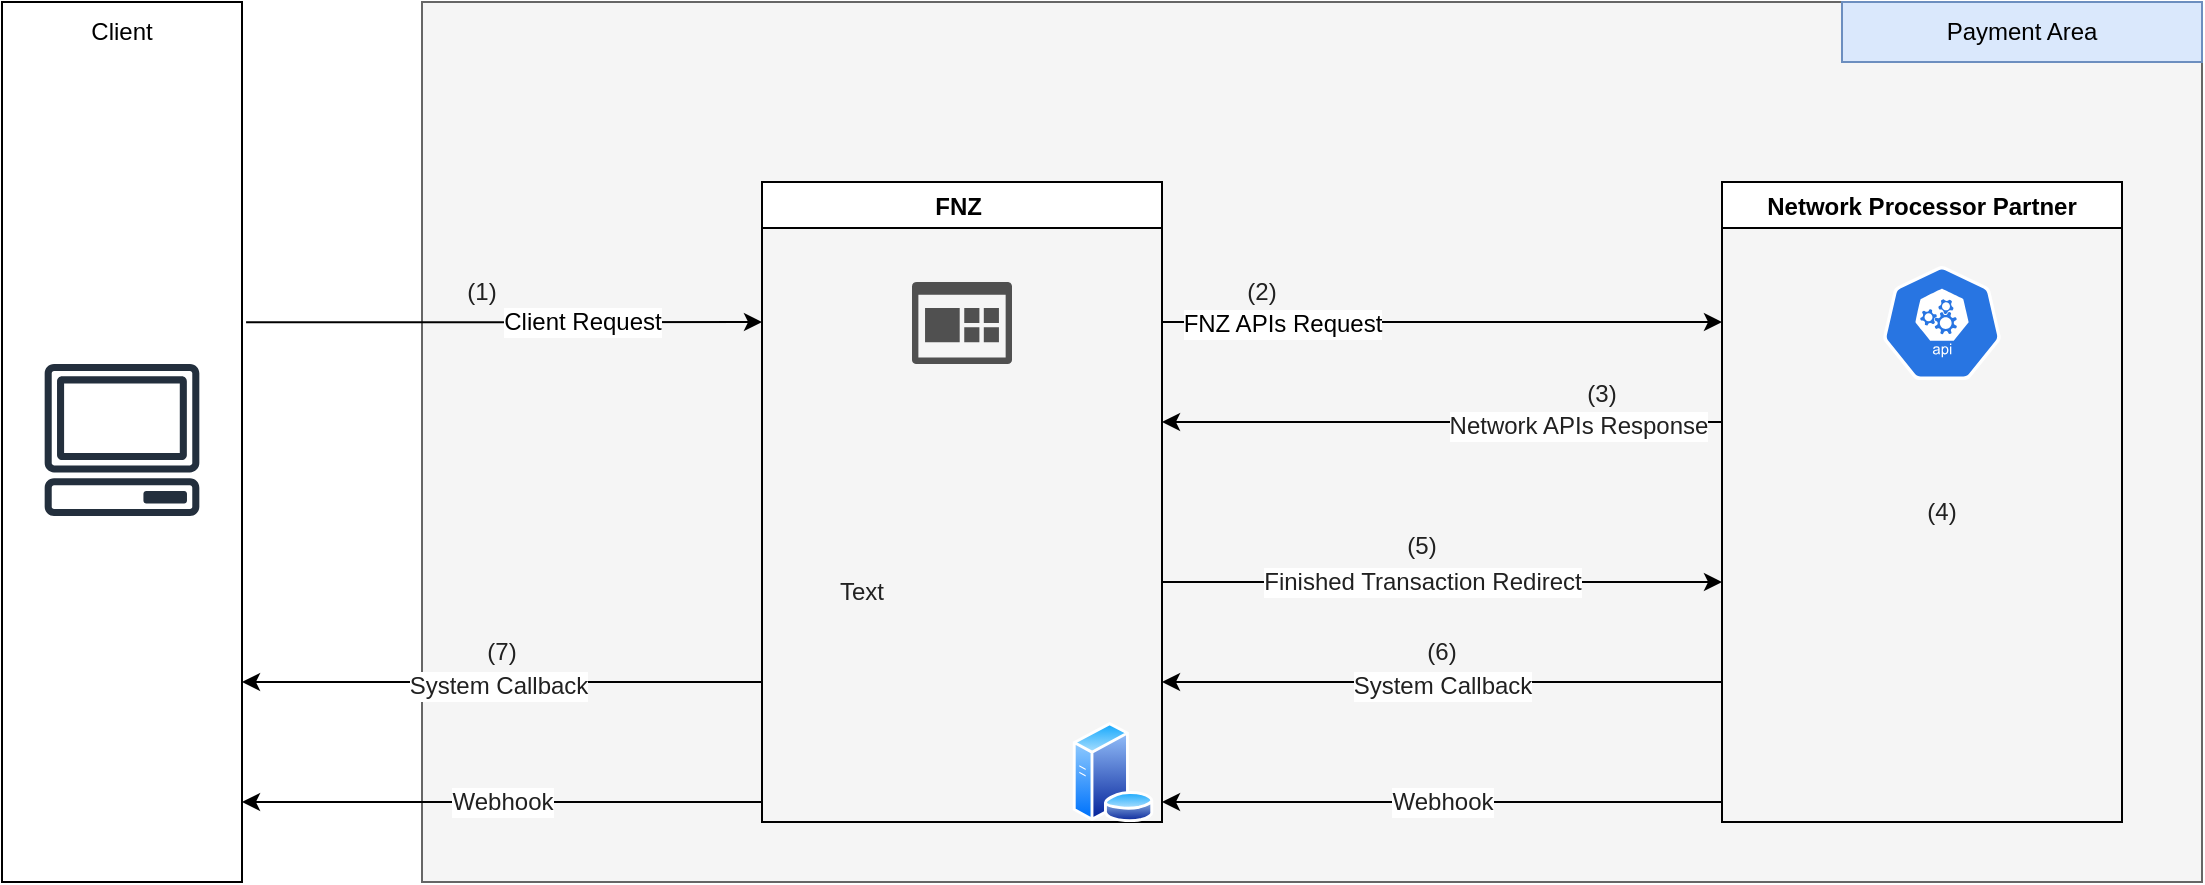 <mxfile version="20.0.1" type="github">
  <diagram id="jbCNLLvBBWFm5Kel0eqX" name="Page-1">
    <mxGraphModel dx="2272" dy="762" grid="1" gridSize="10" guides="1" tooltips="1" connect="1" arrows="1" fold="1" page="1" pageScale="1" pageWidth="850" pageHeight="1100" math="0" shadow="0">
      <root>
        <mxCell id="0" />
        <mxCell id="1" parent="0" />
        <mxCell id="MFxbNgeXzYglzYF5hinx-1" value="" style="rounded=0;whiteSpace=wrap;html=1;fillColor=#f5f5f5;strokeColor=#666666;fontColor=#333333;" vertex="1" parent="1">
          <mxGeometry x="100" y="90" width="890" height="440" as="geometry" />
        </mxCell>
        <mxCell id="MFxbNgeXzYglzYF5hinx-4" value="Payment Area" style="text;html=1;fillColor=#dae8fc;align=center;verticalAlign=middle;whiteSpace=wrap;rounded=0;strokeColor=#6c8ebf;" vertex="1" parent="1">
          <mxGeometry x="810" y="90" width="180" height="30" as="geometry" />
        </mxCell>
        <mxCell id="MFxbNgeXzYglzYF5hinx-5" value="FNZ " style="swimlane;" vertex="1" parent="1">
          <mxGeometry x="270" y="180" width="200" height="320" as="geometry" />
        </mxCell>
        <mxCell id="MFxbNgeXzYglzYF5hinx-6" value="" style="sketch=0;pointerEvents=1;shadow=0;dashed=0;html=1;strokeColor=none;labelPosition=center;verticalLabelPosition=bottom;verticalAlign=top;align=center;fillColor=#505050;shape=mxgraph.mscae.oms.dashboard" vertex="1" parent="1">
          <mxGeometry x="345" y="230" width="50" height="41" as="geometry" />
        </mxCell>
        <mxCell id="MFxbNgeXzYglzYF5hinx-7" value="Network Processor Partner" style="swimlane;" vertex="1" parent="1">
          <mxGeometry x="750" y="180" width="200" height="320" as="geometry" />
        </mxCell>
        <mxCell id="MFxbNgeXzYglzYF5hinx-10" value="" style="sketch=0;html=1;dashed=0;whitespace=wrap;fillColor=#2875E2;strokeColor=#ffffff;points=[[0.005,0.63,0],[0.1,0.2,0],[0.9,0.2,0],[0.5,0,0],[0.995,0.63,0],[0.72,0.99,0],[0.5,1,0],[0.28,0.99,0]];shape=mxgraph.kubernetes.icon;prIcon=api" vertex="1" parent="MFxbNgeXzYglzYF5hinx-7">
          <mxGeometry x="70" y="42" width="80" height="57" as="geometry" />
        </mxCell>
        <mxCell id="MFxbNgeXzYglzYF5hinx-8" value="" style="aspect=fixed;perimeter=ellipsePerimeter;html=1;align=center;shadow=0;dashed=0;spacingTop=3;image;image=img/lib/active_directory/database_server.svg;" vertex="1" parent="1">
          <mxGeometry x="425" y="450" width="41" height="50" as="geometry" />
        </mxCell>
        <mxCell id="MFxbNgeXzYglzYF5hinx-12" value="" style="rounded=0;whiteSpace=wrap;html=1;" vertex="1" parent="1">
          <mxGeometry x="-110" y="90" width="120" height="440" as="geometry" />
        </mxCell>
        <mxCell id="MFxbNgeXzYglzYF5hinx-13" value="" style="sketch=0;outlineConnect=0;fontColor=#232F3E;gradientColor=none;fillColor=#232F3D;strokeColor=none;dashed=0;verticalLabelPosition=bottom;verticalAlign=top;align=center;html=1;fontSize=12;fontStyle=0;aspect=fixed;pointerEvents=1;shape=mxgraph.aws4.client;" vertex="1" parent="1">
          <mxGeometry x="-89" y="271" width="78" height="76" as="geometry" />
        </mxCell>
        <mxCell id="MFxbNgeXzYglzYF5hinx-14" value="Client" style="text;html=1;strokeColor=none;fillColor=none;align=center;verticalAlign=middle;whiteSpace=wrap;rounded=0;" vertex="1" parent="1">
          <mxGeometry x="-80" y="90" width="60" height="30" as="geometry" />
        </mxCell>
        <mxCell id="MFxbNgeXzYglzYF5hinx-15" value="" style="endArrow=classic;html=1;rounded=0;exitX=1.017;exitY=0.364;exitDx=0;exitDy=0;exitPerimeter=0;" edge="1" parent="1" source="MFxbNgeXzYglzYF5hinx-12">
          <mxGeometry width="50" height="50" relative="1" as="geometry">
            <mxPoint x="300" y="410" as="sourcePoint" />
            <mxPoint x="270" y="250" as="targetPoint" />
          </mxGeometry>
        </mxCell>
        <mxCell id="MFxbNgeXzYglzYF5hinx-32" value="Client Request" style="edgeLabel;html=1;align=center;verticalAlign=middle;resizable=0;points=[];fontSize=12;" vertex="1" connectable="0" parent="MFxbNgeXzYglzYF5hinx-15">
          <mxGeometry x="-0.186" y="-2" relative="1" as="geometry">
            <mxPoint x="63" y="-2" as="offset" />
          </mxGeometry>
        </mxCell>
        <mxCell id="MFxbNgeXzYglzYF5hinx-16" value="" style="endArrow=classic;html=1;rounded=0;" edge="1" parent="1">
          <mxGeometry width="50" height="50" relative="1" as="geometry">
            <mxPoint x="470" y="250" as="sourcePoint" />
            <mxPoint x="750" y="250" as="targetPoint" />
          </mxGeometry>
        </mxCell>
        <mxCell id="MFxbNgeXzYglzYF5hinx-34" value="FNZ APIs Request" style="edgeLabel;html=1;align=center;verticalAlign=middle;resizable=0;points=[];fontSize=12;" vertex="1" connectable="0" parent="MFxbNgeXzYglzYF5hinx-16">
          <mxGeometry x="-0.886" relative="1" as="geometry">
            <mxPoint x="44" y="1" as="offset" />
          </mxGeometry>
        </mxCell>
        <mxCell id="MFxbNgeXzYglzYF5hinx-17" value="" style="endArrow=classic;html=1;rounded=0;" edge="1" parent="1">
          <mxGeometry width="50" height="50" relative="1" as="geometry">
            <mxPoint x="470" y="380" as="sourcePoint" />
            <mxPoint x="750" y="380" as="targetPoint" />
          </mxGeometry>
        </mxCell>
        <mxCell id="MFxbNgeXzYglzYF5hinx-37" value="Finished Transaction Redirect" style="edgeLabel;html=1;align=center;verticalAlign=middle;resizable=0;points=[];fontSize=12;fontColor=#212121;" vertex="1" connectable="0" parent="MFxbNgeXzYglzYF5hinx-17">
          <mxGeometry x="-0.164" y="-1" relative="1" as="geometry">
            <mxPoint x="13" y="-1" as="offset" />
          </mxGeometry>
        </mxCell>
        <mxCell id="MFxbNgeXzYglzYF5hinx-22" value="" style="endArrow=classic;html=1;rounded=0;" edge="1" parent="1">
          <mxGeometry width="50" height="50" relative="1" as="geometry">
            <mxPoint x="750" y="300" as="sourcePoint" />
            <mxPoint x="470" y="300" as="targetPoint" />
          </mxGeometry>
        </mxCell>
        <mxCell id="MFxbNgeXzYglzYF5hinx-36" value="&lt;font color=&quot;#212121&quot;&gt;Network APIs Response&lt;/font&gt;" style="edgeLabel;html=1;align=center;verticalAlign=middle;resizable=0;points=[];fontSize=12;fontColor=#99FF99;" vertex="1" connectable="0" parent="MFxbNgeXzYglzYF5hinx-22">
          <mxGeometry x="-0.486" y="2" relative="1" as="geometry">
            <mxPoint as="offset" />
          </mxGeometry>
        </mxCell>
        <mxCell id="MFxbNgeXzYglzYF5hinx-23" value="" style="endArrow=classic;html=1;rounded=0;" edge="1" parent="1">
          <mxGeometry width="50" height="50" relative="1" as="geometry">
            <mxPoint x="750" y="430" as="sourcePoint" />
            <mxPoint x="470" y="430" as="targetPoint" />
          </mxGeometry>
        </mxCell>
        <mxCell id="MFxbNgeXzYglzYF5hinx-38" value="System Callback" style="edgeLabel;html=1;align=center;verticalAlign=middle;resizable=0;points=[];fontSize=12;fontColor=#212121;" vertex="1" connectable="0" parent="MFxbNgeXzYglzYF5hinx-23">
          <mxGeometry x="-0.257" y="2" relative="1" as="geometry">
            <mxPoint x="-36" as="offset" />
          </mxGeometry>
        </mxCell>
        <mxCell id="MFxbNgeXzYglzYF5hinx-24" value="" style="endArrow=classic;html=1;rounded=0;" edge="1" parent="1">
          <mxGeometry width="50" height="50" relative="1" as="geometry">
            <mxPoint x="750" y="490" as="sourcePoint" />
            <mxPoint x="470" y="490" as="targetPoint" />
          </mxGeometry>
        </mxCell>
        <mxCell id="MFxbNgeXzYglzYF5hinx-42" value="Webhook" style="edgeLabel;html=1;align=center;verticalAlign=middle;resizable=0;points=[];fontSize=12;fontColor=#212121;" vertex="1" connectable="0" parent="MFxbNgeXzYglzYF5hinx-24">
          <mxGeometry x="-0.079" relative="1" as="geometry">
            <mxPoint x="-11" as="offset" />
          </mxGeometry>
        </mxCell>
        <mxCell id="MFxbNgeXzYglzYF5hinx-25" value="" style="endArrow=classic;html=1;rounded=0;" edge="1" parent="1">
          <mxGeometry width="50" height="50" relative="1" as="geometry">
            <mxPoint x="270" y="490" as="sourcePoint" />
            <mxPoint x="10" y="490" as="targetPoint" />
          </mxGeometry>
        </mxCell>
        <mxCell id="MFxbNgeXzYglzYF5hinx-41" value="Webhook" style="edgeLabel;html=1;align=center;verticalAlign=middle;resizable=0;points=[];fontSize=12;fontColor=#212121;" vertex="1" connectable="0" parent="MFxbNgeXzYglzYF5hinx-25">
          <mxGeometry x="0.115" relative="1" as="geometry">
            <mxPoint x="15" as="offset" />
          </mxGeometry>
        </mxCell>
        <mxCell id="MFxbNgeXzYglzYF5hinx-39" value="" style="endArrow=classic;html=1;rounded=0;" edge="1" parent="1">
          <mxGeometry width="50" height="50" relative="1" as="geometry">
            <mxPoint x="270" y="430" as="sourcePoint" />
            <mxPoint x="10" y="430" as="targetPoint" />
          </mxGeometry>
        </mxCell>
        <mxCell id="MFxbNgeXzYglzYF5hinx-40" value="System Callback" style="edgeLabel;html=1;align=center;verticalAlign=middle;resizable=0;points=[];fontSize=12;fontColor=#212121;" vertex="1" connectable="0" parent="MFxbNgeXzYglzYF5hinx-39">
          <mxGeometry x="-0.257" y="2" relative="1" as="geometry">
            <mxPoint x="-36" as="offset" />
          </mxGeometry>
        </mxCell>
        <mxCell id="MFxbNgeXzYglzYF5hinx-44" value="Text" style="text;html=1;strokeColor=none;fillColor=none;align=center;verticalAlign=middle;whiteSpace=wrap;rounded=0;fontSize=12;fontColor=#212121;" vertex="1" parent="1">
          <mxGeometry x="290" y="370" width="60" height="30" as="geometry" />
        </mxCell>
        <mxCell id="MFxbNgeXzYglzYF5hinx-45" value="(1)&lt;span style=&quot;color: rgba(0, 0, 0, 0); font-family: monospace; font-size: 0px; text-align: start;&quot;&gt;%3CmxGraphModel%3E%3Croot%3E%3CmxCell%20id%3D%220%22%2F%3E%3CmxCell%20id%3D%221%22%20parent%3D%220%22%2F%3E%3CmxCell%20id%3D%222%22%20value%3D%22%22%20style%3D%22endArrow%3Dclassic%3Bhtml%3D1%3Brounded%3D0%3B%22%20edge%3D%221%22%20parent%3D%221%22%3E%3CmxGeometry%20width%3D%2250%22%20height%3D%2250%22%20relative%3D%221%22%20as%3D%22geometry%22%3E%3CmxPoint%20x%3D%22750%22%20y%3D%22430%22%20as%3D%22sourcePoint%22%2F%3E%3CmxPoint%20x%3D%22470%22%20y%3D%22430%22%20as%3D%22targetPoint%22%2F%3E%3C%2FmxGeometry%3E%3C%2FmxCell%3E%3CmxCell%20id%3D%223%22%20value%3D%22System%20Callback%22%20style%3D%22edgeLabel%3Bhtml%3D1%3Balign%3Dcenter%3BverticalAlign%3Dmiddle%3Bresizable%3D0%3Bpoints%3D%5B%5D%3BfontSize%3D12%3BfontColor%3D%23212121%3B%22%20vertex%3D%221%22%20connectable%3D%220%22%20parent%3D%222%22%3E%3CmxGeometry%20x%3D%22-0.257%22%20y%3D%222%22%20relative%3D%221%22%20as%3D%22geometry%22%3E%3CmxPoint%20x%3D%22-36%22%20as%3D%22offset%22%2F%3E%3C%2FmxGeometry%3E%3C%2FmxCell%3E%3C%2Froot%3E%3C%2FmxGraphModel%3E&lt;/span&gt;" style="text;html=1;strokeColor=none;fillColor=none;align=center;verticalAlign=middle;whiteSpace=wrap;rounded=0;fontSize=12;fontColor=#212121;" vertex="1" parent="1">
          <mxGeometry x="100" y="220" width="60" height="30" as="geometry" />
        </mxCell>
        <mxCell id="MFxbNgeXzYglzYF5hinx-46" value="(2)&lt;span style=&quot;color: rgba(0, 0, 0, 0); font-family: monospace; font-size: 0px; text-align: start;&quot;&gt;%3CmxGraphModel%3E%3Croot%3E%3CmxCell%20id%3D%220%22%2F%3E%3CmxCell%20id%3D%221%22%20parent%3D%220%22%2F%3E%3CmxCell%20id%3D%222%22%20value%3D%22(1)%26lt%3Bspan%20style%3D%26quot%3Bcolor%3A%20rgba(0%2C%200%2C%200%2C%200)%3B%20font-family%3A%20monospace%3B%20font-size%3A%200px%3B%20text-align%3A%20start%3B%26quot%3B%26gt%3B%253CmxGraphModel%253E%253Croot%253E%253CmxCell%2520id%253D%25220%2522%252F%253E%253CmxCell%2520id%253D%25221%2522%2520parent%253D%25220%2522%252F%253E%253CmxCell%2520id%253D%25222%2522%2520value%253D%2522%2522%2520style%253D%2522endArrow%253Dclassic%253Bhtml%253D1%253Brounded%253D0%253B%2522%2520edge%253D%25221%2522%2520parent%253D%25221%2522%253E%253CmxGeometry%2520width%253D%252250%2522%2520height%253D%252250%2522%2520relative%253D%25221%2522%2520as%253D%2522geometry%2522%253E%253CmxPoint%2520x%253D%2522750%2522%2520y%253D%2522430%2522%2520as%253D%2522sourcePoint%2522%252F%253E%253CmxPoint%2520x%253D%2522470%2522%2520y%253D%2522430%2522%2520as%253D%2522targetPoint%2522%252F%253E%253C%252FmxGeometry%253E%253C%252FmxCell%253E%253CmxCell%2520id%253D%25223%2522%2520value%253D%2522System%2520Callback%2522%2520style%253D%2522edgeLabel%253Bhtml%253D1%253Balign%253Dcenter%253BverticalAlign%253Dmiddle%253Bresizable%253D0%253Bpoints%253D%255B%255D%253BfontSize%253D12%253BfontColor%253D%2523212121%253B%2522%2520vertex%253D%25221%2522%2520connectable%253D%25220%2522%2520parent%253D%25222%2522%253E%253CmxGeometry%2520x%253D%2522-0.257%2522%2520y%253D%25222%2522%2520relative%253D%25221%2522%2520as%253D%2522geometry%2522%253E%253CmxPoint%2520x%253D%2522-36%2522%2520as%253D%2522offset%2522%252F%253E%253C%252FmxGeometry%253E%253C%252FmxCell%253E%253C%252Froot%253E%253C%252FmxGraphModel%253E%26lt%3B%2Fspan%26gt%3B%22%20style%3D%22text%3Bhtml%3D1%3BstrokeColor%3Dnone%3BfillColor%3Dnone%3Balign%3Dcenter%3BverticalAlign%3Dmiddle%3BwhiteSpace%3Dwrap%3Brounded%3D0%3BfontSize%3D12%3BfontColor%3D%23212121%3B%22%20vertex%3D%221%22%20parent%3D%221%22%3E%3CmxGeometry%20x%3D%22100%22%20y%3D%22220%22%20width%3D%2260%22%20height%3D%2230%22%20as%3D%22geometry%22%2F%3E%3C%2FmxCell%3E%3C%2Froot%3E%3C%2FmxGraphModel%3E&lt;/span&gt;" style="text;html=1;strokeColor=none;fillColor=none;align=center;verticalAlign=middle;whiteSpace=wrap;rounded=0;fontSize=12;fontColor=#212121;" vertex="1" parent="1">
          <mxGeometry x="490" y="220" width="60" height="30" as="geometry" />
        </mxCell>
        <mxCell id="MFxbNgeXzYglzYF5hinx-49" value="(3)" style="text;html=1;strokeColor=none;fillColor=none;align=center;verticalAlign=middle;whiteSpace=wrap;rounded=0;fontSize=12;fontColor=#212121;" vertex="1" parent="1">
          <mxGeometry x="660" y="271" width="60" height="30" as="geometry" />
        </mxCell>
        <mxCell id="MFxbNgeXzYglzYF5hinx-50" value="(4)" style="text;html=1;strokeColor=none;fillColor=none;align=center;verticalAlign=middle;whiteSpace=wrap;rounded=0;fontSize=12;fontColor=#212121;" vertex="1" parent="1">
          <mxGeometry x="830" y="330" width="60" height="30" as="geometry" />
        </mxCell>
        <mxCell id="MFxbNgeXzYglzYF5hinx-51" value="(5)" style="text;html=1;strokeColor=none;fillColor=none;align=center;verticalAlign=middle;whiteSpace=wrap;rounded=0;fontSize=12;fontColor=#212121;" vertex="1" parent="1">
          <mxGeometry x="570" y="347" width="60" height="30" as="geometry" />
        </mxCell>
        <mxCell id="MFxbNgeXzYglzYF5hinx-52" value="(6)" style="text;html=1;strokeColor=none;fillColor=none;align=center;verticalAlign=middle;whiteSpace=wrap;rounded=0;fontSize=12;fontColor=#212121;" vertex="1" parent="1">
          <mxGeometry x="580" y="400" width="60" height="30" as="geometry" />
        </mxCell>
        <mxCell id="MFxbNgeXzYglzYF5hinx-53" value="(7)" style="text;html=1;strokeColor=none;fillColor=none;align=center;verticalAlign=middle;whiteSpace=wrap;rounded=0;fontSize=12;fontColor=#212121;" vertex="1" parent="1">
          <mxGeometry x="110" y="400" width="60" height="30" as="geometry" />
        </mxCell>
      </root>
    </mxGraphModel>
  </diagram>
</mxfile>
